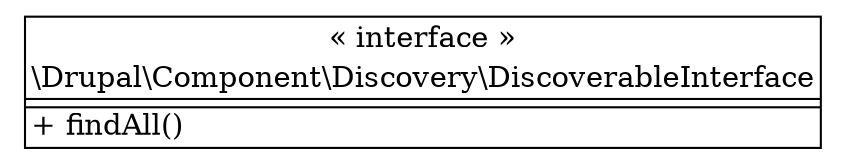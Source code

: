digraph "Class Diagram" {
  node [shape=plaintext]
  "\\Drupal\\Component\\Discovery\\DiscoverableInterface" [
    label=<
<table border="1" cellpadding="2" cellspacing="0" cellborder="0">
<tr><td align="center">&laquo; interface &raquo;</td></tr>
<tr><td align="center" title="interface DiscoverableInterface">\\Drupal\\Component\\Discovery\\DiscoverableInterface</td></tr><hr />
<tr><td></td></tr>
<hr />
<tr><td align="left" title="public findAll">+ findAll()</td></tr>
</table>
  >
  ];
}